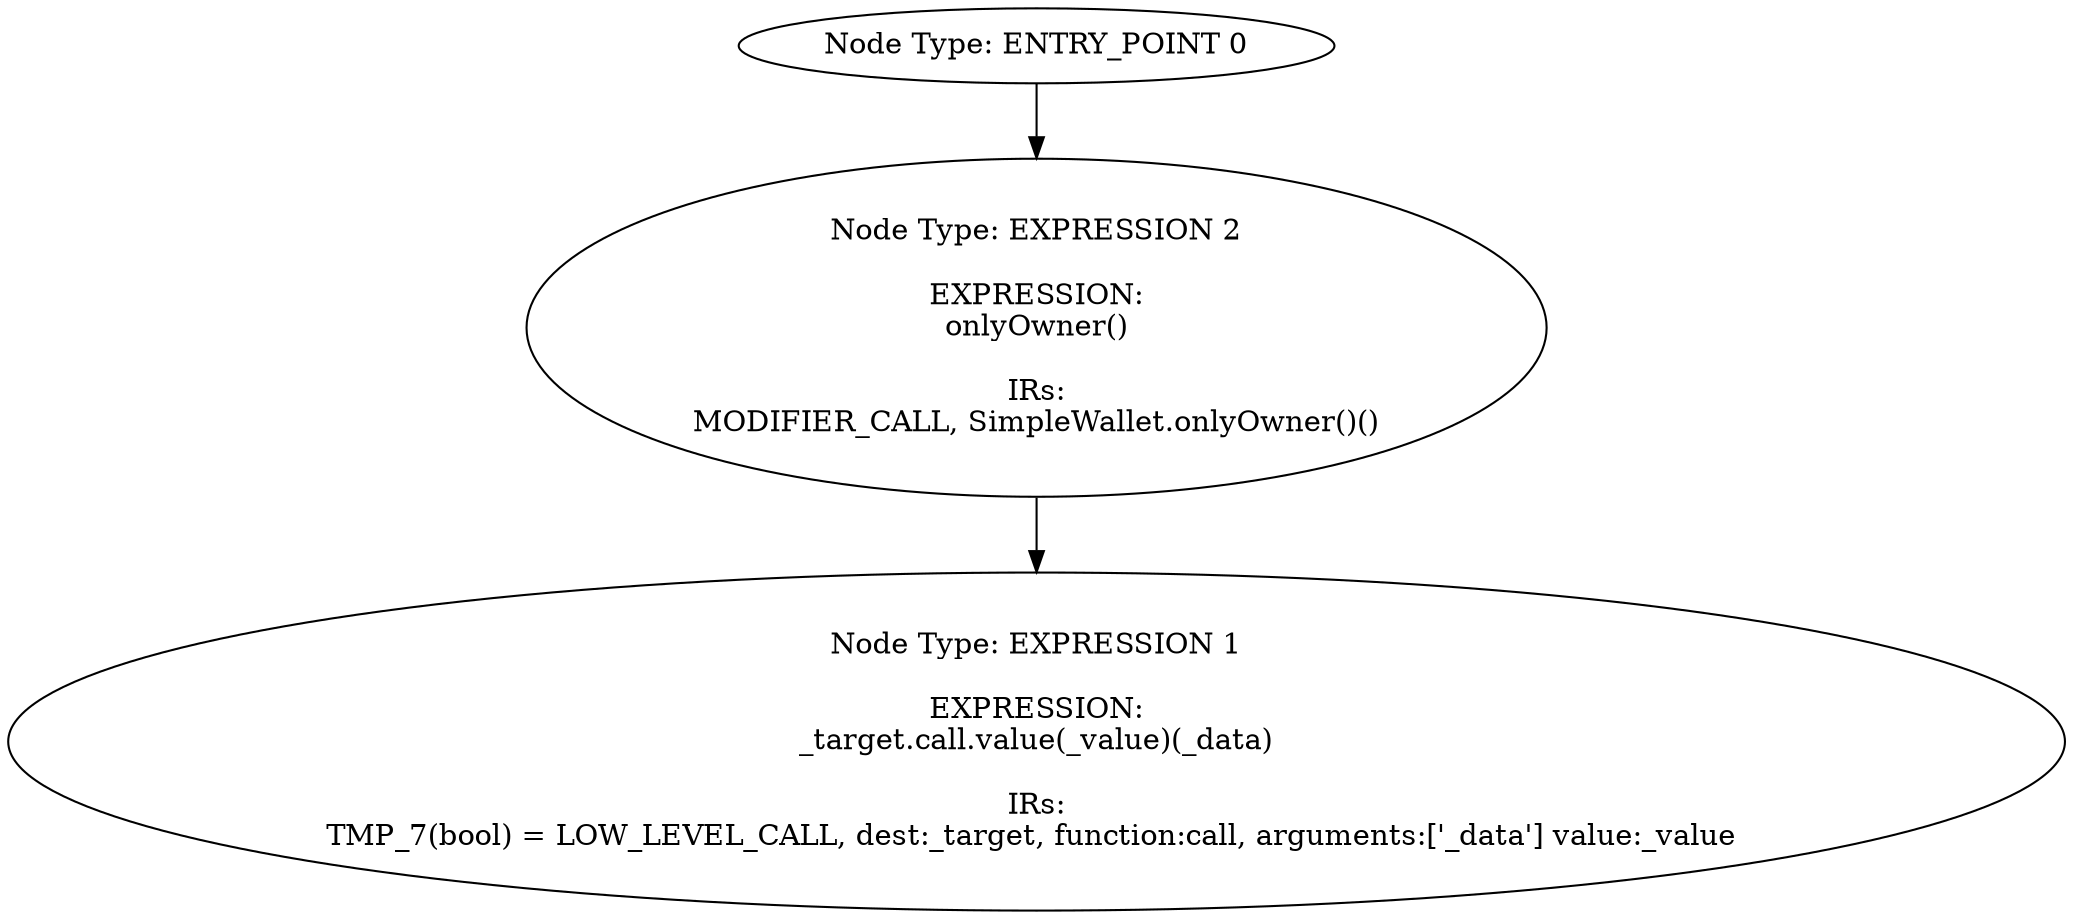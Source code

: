 digraph{
0[label="Node Type: ENTRY_POINT 0
"];
0->2;
1[label="Node Type: EXPRESSION 1

EXPRESSION:
_target.call.value(_value)(_data)

IRs:
TMP_7(bool) = LOW_LEVEL_CALL, dest:_target, function:call, arguments:['_data'] value:_value "];
2[label="Node Type: EXPRESSION 2

EXPRESSION:
onlyOwner()

IRs:
MODIFIER_CALL, SimpleWallet.onlyOwner()()"];
2->1;
}
